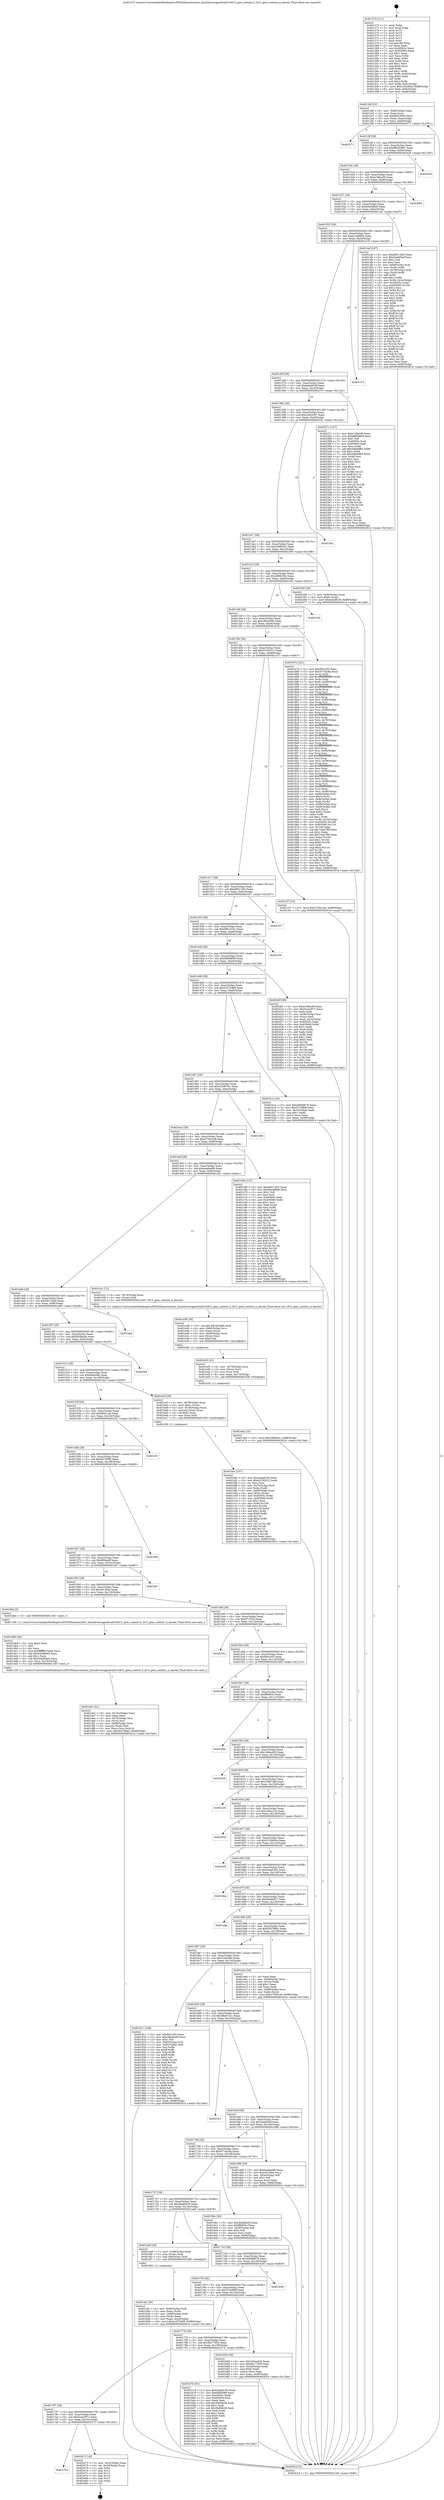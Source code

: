 digraph "0x401270" {
  label = "0x401270 (/mnt/c/Users/mathe/Desktop/tcc/POCII/binaries/extr_linuxdriversgpudrmi915i915_gem_context.h_i915_gem_context_is_kernel_Final-ollvm.out::main(0))"
  labelloc = "t"
  node[shape=record]

  Entry [label="",width=0.3,height=0.3,shape=circle,fillcolor=black,style=filled]
  "0x4012df" [label="{
     0x4012df [32]\l
     | [instrs]\l
     &nbsp;&nbsp;0x4012df \<+6\>: mov -0x98(%rbp),%eax\l
     &nbsp;&nbsp;0x4012e5 \<+2\>: mov %eax,%ecx\l
     &nbsp;&nbsp;0x4012e7 \<+6\>: sub $0x8d0c360c,%ecx\l
     &nbsp;&nbsp;0x4012ed \<+6\>: mov %eax,-0xac(%rbp)\l
     &nbsp;&nbsp;0x4012f3 \<+6\>: mov %ecx,-0xb0(%rbp)\l
     &nbsp;&nbsp;0x4012f9 \<+6\>: je 0000000000402571 \<main+0x1301\>\l
  }"]
  "0x402571" [label="{
     0x402571\l
  }", style=dashed]
  "0x4012ff" [label="{
     0x4012ff [28]\l
     | [instrs]\l
     &nbsp;&nbsp;0x4012ff \<+5\>: jmp 0000000000401304 \<main+0x94\>\l
     &nbsp;&nbsp;0x401304 \<+6\>: mov -0xac(%rbp),%eax\l
     &nbsp;&nbsp;0x40130a \<+5\>: sub $0x98230d67,%eax\l
     &nbsp;&nbsp;0x40130f \<+6\>: mov %eax,-0xb4(%rbp)\l
     &nbsp;&nbsp;0x401315 \<+6\>: je 00000000004024c9 \<main+0x1259\>\l
  }"]
  Exit [label="",width=0.3,height=0.3,shape=circle,fillcolor=black,style=filled,peripheries=2]
  "0x4024c9" [label="{
     0x4024c9\l
  }", style=dashed]
  "0x40131b" [label="{
     0x40131b [28]\l
     | [instrs]\l
     &nbsp;&nbsp;0x40131b \<+5\>: jmp 0000000000401320 \<main+0xb0\>\l
     &nbsp;&nbsp;0x401320 \<+6\>: mov -0xac(%rbp),%eax\l
     &nbsp;&nbsp;0x401326 \<+5\>: sub $0xa7d6ecf9,%eax\l
     &nbsp;&nbsp;0x40132b \<+6\>: mov %eax,-0xb8(%rbp)\l
     &nbsp;&nbsp;0x401331 \<+6\>: je 0000000000402605 \<main+0x1395\>\l
  }"]
  "0x4017b3" [label="{
     0x4017b3\l
  }", style=dashed]
  "0x402605" [label="{
     0x402605\l
  }", style=dashed]
  "0x401337" [label="{
     0x401337 [28]\l
     | [instrs]\l
     &nbsp;&nbsp;0x401337 \<+5\>: jmp 000000000040133c \<main+0xcc\>\l
     &nbsp;&nbsp;0x40133c \<+6\>: mov -0xac(%rbp),%eax\l
     &nbsp;&nbsp;0x401342 \<+5\>: sub $0xb0e4d8e8,%eax\l
     &nbsp;&nbsp;0x401347 \<+6\>: mov %eax,-0xbc(%rbp)\l
     &nbsp;&nbsp;0x40134d \<+6\>: je 0000000000401cef \<main+0xa7f\>\l
  }"]
  "0x402472" [label="{
     0x402472 [18]\l
     | [instrs]\l
     &nbsp;&nbsp;0x402472 \<+3\>: mov -0x2c(%rbp),%eax\l
     &nbsp;&nbsp;0x402475 \<+4\>: lea -0x28(%rbp),%rsp\l
     &nbsp;&nbsp;0x402479 \<+1\>: pop %rbx\l
     &nbsp;&nbsp;0x40247a \<+2\>: pop %r12\l
     &nbsp;&nbsp;0x40247c \<+2\>: pop %r13\l
     &nbsp;&nbsp;0x40247e \<+2\>: pop %r14\l
     &nbsp;&nbsp;0x402480 \<+2\>: pop %r15\l
     &nbsp;&nbsp;0x402482 \<+1\>: pop %rbp\l
     &nbsp;&nbsp;0x402483 \<+1\>: ret\l
  }"]
  "0x401cef" [label="{
     0x401cef [167]\l
     | [instrs]\l
     &nbsp;&nbsp;0x401cef \<+5\>: mov $0xd6011bf2,%eax\l
     &nbsp;&nbsp;0x401cf4 \<+5\>: mov $0x3aa8d2af,%ecx\l
     &nbsp;&nbsp;0x401cf9 \<+2\>: mov $0x1,%dl\l
     &nbsp;&nbsp;0x401cfb \<+2\>: xor %esi,%esi\l
     &nbsp;&nbsp;0x401cfd \<+4\>: mov -0x68(%rbp),%rdi\l
     &nbsp;&nbsp;0x401d01 \<+3\>: mov (%rdi),%r8d\l
     &nbsp;&nbsp;0x401d04 \<+4\>: mov -0x78(%rbp),%rdi\l
     &nbsp;&nbsp;0x401d08 \<+3\>: cmp (%rdi),%r8d\l
     &nbsp;&nbsp;0x401d0b \<+4\>: setl %r9b\l
     &nbsp;&nbsp;0x401d0f \<+4\>: and $0x1,%r9b\l
     &nbsp;&nbsp;0x401d13 \<+4\>: mov %r9b,-0x2e(%rbp)\l
     &nbsp;&nbsp;0x401d17 \<+8\>: mov 0x40505c,%r8d\l
     &nbsp;&nbsp;0x401d1f \<+8\>: mov 0x405060,%r10d\l
     &nbsp;&nbsp;0x401d27 \<+3\>: sub $0x1,%esi\l
     &nbsp;&nbsp;0x401d2a \<+3\>: mov %r8d,%r11d\l
     &nbsp;&nbsp;0x401d2d \<+3\>: add %esi,%r11d\l
     &nbsp;&nbsp;0x401d30 \<+4\>: imul %r11d,%r8d\l
     &nbsp;&nbsp;0x401d34 \<+4\>: and $0x1,%r8d\l
     &nbsp;&nbsp;0x401d38 \<+4\>: cmp $0x0,%r8d\l
     &nbsp;&nbsp;0x401d3c \<+4\>: sete %r9b\l
     &nbsp;&nbsp;0x401d40 \<+4\>: cmp $0xa,%r10d\l
     &nbsp;&nbsp;0x401d44 \<+3\>: setl %bl\l
     &nbsp;&nbsp;0x401d47 \<+3\>: mov %r9b,%r14b\l
     &nbsp;&nbsp;0x401d4a \<+4\>: xor $0xff,%r14b\l
     &nbsp;&nbsp;0x401d4e \<+3\>: mov %bl,%r15b\l
     &nbsp;&nbsp;0x401d51 \<+4\>: xor $0xff,%r15b\l
     &nbsp;&nbsp;0x401d55 \<+3\>: xor $0x1,%dl\l
     &nbsp;&nbsp;0x401d58 \<+3\>: mov %r14b,%r12b\l
     &nbsp;&nbsp;0x401d5b \<+4\>: and $0xff,%r12b\l
     &nbsp;&nbsp;0x401d5f \<+3\>: and %dl,%r9b\l
     &nbsp;&nbsp;0x401d62 \<+3\>: mov %r15b,%r13b\l
     &nbsp;&nbsp;0x401d65 \<+4\>: and $0xff,%r13b\l
     &nbsp;&nbsp;0x401d69 \<+2\>: and %dl,%bl\l
     &nbsp;&nbsp;0x401d6b \<+3\>: or %r9b,%r12b\l
     &nbsp;&nbsp;0x401d6e \<+3\>: or %bl,%r13b\l
     &nbsp;&nbsp;0x401d71 \<+3\>: xor %r13b,%r12b\l
     &nbsp;&nbsp;0x401d74 \<+3\>: or %r15b,%r14b\l
     &nbsp;&nbsp;0x401d77 \<+4\>: xor $0xff,%r14b\l
     &nbsp;&nbsp;0x401d7b \<+3\>: or $0x1,%dl\l
     &nbsp;&nbsp;0x401d7e \<+3\>: and %dl,%r14b\l
     &nbsp;&nbsp;0x401d81 \<+3\>: or %r14b,%r12b\l
     &nbsp;&nbsp;0x401d84 \<+4\>: test $0x1,%r12b\l
     &nbsp;&nbsp;0x401d88 \<+3\>: cmovne %ecx,%eax\l
     &nbsp;&nbsp;0x401d8b \<+6\>: mov %eax,-0x98(%rbp)\l
     &nbsp;&nbsp;0x401d91 \<+5\>: jmp 000000000040261d \<main+0x13ad\>\l
  }"]
  "0x401353" [label="{
     0x401353 [28]\l
     | [instrs]\l
     &nbsp;&nbsp;0x401353 \<+5\>: jmp 0000000000401358 \<main+0xe8\>\l
     &nbsp;&nbsp;0x401358 \<+6\>: mov -0xac(%rbp),%eax\l
     &nbsp;&nbsp;0x40135e \<+5\>: sub $0xb13e8594,%eax\l
     &nbsp;&nbsp;0x401363 \<+6\>: mov %eax,-0xc0(%rbp)\l
     &nbsp;&nbsp;0x401369 \<+6\>: je 0000000000401e79 \<main+0xc09\>\l
  }"]
  "0x401e6a" [label="{
     0x401e6a [15]\l
     | [instrs]\l
     &nbsp;&nbsp;0x401e6a \<+10\>: movl $0xc58f93a1,-0x98(%rbp)\l
     &nbsp;&nbsp;0x401e74 \<+5\>: jmp 000000000040261d \<main+0x13ad\>\l
  }"]
  "0x401e79" [label="{
     0x401e79\l
  }", style=dashed]
  "0x40136f" [label="{
     0x40136f [28]\l
     | [instrs]\l
     &nbsp;&nbsp;0x40136f \<+5\>: jmp 0000000000401374 \<main+0x104\>\l
     &nbsp;&nbsp;0x401374 \<+6\>: mov -0xac(%rbp),%eax\l
     &nbsp;&nbsp;0x40137a \<+5\>: sub $0xbded816f,%eax\l
     &nbsp;&nbsp;0x40137f \<+6\>: mov %eax,-0xc4(%rbp)\l
     &nbsp;&nbsp;0x401385 \<+6\>: je 000000000040237c \<main+0x110c\>\l
  }"]
  "0x401e55" [label="{
     0x401e55 [21]\l
     | [instrs]\l
     &nbsp;&nbsp;0x401e55 \<+4\>: mov -0x70(%rbp),%rcx\l
     &nbsp;&nbsp;0x401e59 \<+3\>: mov (%rcx),%rcx\l
     &nbsp;&nbsp;0x401e5c \<+3\>: mov %rcx,%rdi\l
     &nbsp;&nbsp;0x401e5f \<+6\>: mov %eax,-0x170(%rbp)\l
     &nbsp;&nbsp;0x401e65 \<+5\>: call 0000000000401030 \<free@plt\>\l
     | [calls]\l
     &nbsp;&nbsp;0x401030 \{1\} (unknown)\l
  }"]
  "0x40237c" [label="{
     0x40237c [147]\l
     | [instrs]\l
     &nbsp;&nbsp;0x40237c \<+5\>: mov $0xa7d6ecf9,%eax\l
     &nbsp;&nbsp;0x402381 \<+5\>: mov $0xdf89d856,%ecx\l
     &nbsp;&nbsp;0x402386 \<+2\>: mov $0x1,%dl\l
     &nbsp;&nbsp;0x402388 \<+7\>: mov 0x40505c,%esi\l
     &nbsp;&nbsp;0x40238f \<+7\>: mov 0x405060,%edi\l
     &nbsp;&nbsp;0x402396 \<+3\>: mov %esi,%r8d\l
     &nbsp;&nbsp;0x402399 \<+7\>: add $0x5db6df82,%r8d\l
     &nbsp;&nbsp;0x4023a0 \<+4\>: sub $0x1,%r8d\l
     &nbsp;&nbsp;0x4023a4 \<+7\>: sub $0x5db6df82,%r8d\l
     &nbsp;&nbsp;0x4023ab \<+4\>: imul %r8d,%esi\l
     &nbsp;&nbsp;0x4023af \<+3\>: and $0x1,%esi\l
     &nbsp;&nbsp;0x4023b2 \<+3\>: cmp $0x0,%esi\l
     &nbsp;&nbsp;0x4023b5 \<+4\>: sete %r9b\l
     &nbsp;&nbsp;0x4023b9 \<+3\>: cmp $0xa,%edi\l
     &nbsp;&nbsp;0x4023bc \<+4\>: setl %r10b\l
     &nbsp;&nbsp;0x4023c0 \<+3\>: mov %r9b,%r11b\l
     &nbsp;&nbsp;0x4023c3 \<+4\>: xor $0xff,%r11b\l
     &nbsp;&nbsp;0x4023c7 \<+3\>: mov %r10b,%bl\l
     &nbsp;&nbsp;0x4023ca \<+3\>: xor $0xff,%bl\l
     &nbsp;&nbsp;0x4023cd \<+3\>: xor $0x1,%dl\l
     &nbsp;&nbsp;0x4023d0 \<+3\>: mov %r11b,%r14b\l
     &nbsp;&nbsp;0x4023d3 \<+4\>: and $0xff,%r14b\l
     &nbsp;&nbsp;0x4023d7 \<+3\>: and %dl,%r9b\l
     &nbsp;&nbsp;0x4023da \<+3\>: mov %bl,%r15b\l
     &nbsp;&nbsp;0x4023dd \<+4\>: and $0xff,%r15b\l
     &nbsp;&nbsp;0x4023e1 \<+3\>: and %dl,%r10b\l
     &nbsp;&nbsp;0x4023e4 \<+3\>: or %r9b,%r14b\l
     &nbsp;&nbsp;0x4023e7 \<+3\>: or %r10b,%r15b\l
     &nbsp;&nbsp;0x4023ea \<+3\>: xor %r15b,%r14b\l
     &nbsp;&nbsp;0x4023ed \<+3\>: or %bl,%r11b\l
     &nbsp;&nbsp;0x4023f0 \<+4\>: xor $0xff,%r11b\l
     &nbsp;&nbsp;0x4023f4 \<+3\>: or $0x1,%dl\l
     &nbsp;&nbsp;0x4023f7 \<+3\>: and %dl,%r11b\l
     &nbsp;&nbsp;0x4023fa \<+3\>: or %r11b,%r14b\l
     &nbsp;&nbsp;0x4023fd \<+4\>: test $0x1,%r14b\l
     &nbsp;&nbsp;0x402401 \<+3\>: cmovne %ecx,%eax\l
     &nbsp;&nbsp;0x402404 \<+6\>: mov %eax,-0x98(%rbp)\l
     &nbsp;&nbsp;0x40240a \<+5\>: jmp 000000000040261d \<main+0x13ad\>\l
  }"]
  "0x40138b" [label="{
     0x40138b [28]\l
     | [instrs]\l
     &nbsp;&nbsp;0x40138b \<+5\>: jmp 0000000000401390 \<main+0x120\>\l
     &nbsp;&nbsp;0x401390 \<+6\>: mov -0xac(%rbp),%eax\l
     &nbsp;&nbsp;0x401396 \<+5\>: sub $0xc45e3c87,%eax\l
     &nbsp;&nbsp;0x40139b \<+6\>: mov %eax,-0xc8(%rbp)\l
     &nbsp;&nbsp;0x4013a1 \<+6\>: je 000000000040254c \<main+0x12dc\>\l
  }"]
  "0x401e38" [label="{
     0x401e38 [29]\l
     | [instrs]\l
     &nbsp;&nbsp;0x401e38 \<+10\>: movabs $0x4030d6,%rdi\l
     &nbsp;&nbsp;0x401e42 \<+4\>: mov -0x60(%rbp),%rcx\l
     &nbsp;&nbsp;0x401e46 \<+2\>: mov %eax,(%rcx)\l
     &nbsp;&nbsp;0x401e48 \<+4\>: mov -0x60(%rbp),%rcx\l
     &nbsp;&nbsp;0x401e4c \<+2\>: mov (%rcx),%esi\l
     &nbsp;&nbsp;0x401e4e \<+2\>: mov $0x0,%al\l
     &nbsp;&nbsp;0x401e50 \<+5\>: call 0000000000401040 \<printf@plt\>\l
     | [calls]\l
     &nbsp;&nbsp;0x401040 \{1\} (unknown)\l
  }"]
  "0x40254c" [label="{
     0x40254c\l
  }", style=dashed]
  "0x4013a7" [label="{
     0x4013a7 [28]\l
     | [instrs]\l
     &nbsp;&nbsp;0x4013a7 \<+5\>: jmp 00000000004013ac \<main+0x13c\>\l
     &nbsp;&nbsp;0x4013ac \<+6\>: mov -0xac(%rbp),%eax\l
     &nbsp;&nbsp;0x4013b2 \<+5\>: sub $0xc58f93a1,%eax\l
     &nbsp;&nbsp;0x4013b7 \<+6\>: mov %eax,-0xcc(%rbp)\l
     &nbsp;&nbsp;0x4013bd \<+6\>: je 0000000000402360 \<main+0x10f0\>\l
  }"]
  "0x401de1" [label="{
     0x401de1 [41]\l
     | [instrs]\l
     &nbsp;&nbsp;0x401de1 \<+6\>: mov -0x16c(%rbp),%ecx\l
     &nbsp;&nbsp;0x401de7 \<+3\>: imul %eax,%ecx\l
     &nbsp;&nbsp;0x401dea \<+4\>: mov -0x70(%rbp),%rsi\l
     &nbsp;&nbsp;0x401dee \<+3\>: mov (%rsi),%rsi\l
     &nbsp;&nbsp;0x401df1 \<+4\>: mov -0x68(%rbp),%rdi\l
     &nbsp;&nbsp;0x401df5 \<+3\>: movslq (%rdi),%rdi\l
     &nbsp;&nbsp;0x401df8 \<+3\>: mov %ecx,(%rsi,%rdi,4)\l
     &nbsp;&nbsp;0x401dfb \<+10\>: movl $0x305788a3,-0x98(%rbp)\l
     &nbsp;&nbsp;0x401e05 \<+5\>: jmp 000000000040261d \<main+0x13ad\>\l
  }"]
  "0x402360" [label="{
     0x402360 [28]\l
     | [instrs]\l
     &nbsp;&nbsp;0x402360 \<+7\>: mov -0x90(%rbp),%rax\l
     &nbsp;&nbsp;0x402367 \<+6\>: movl $0x0,(%rax)\l
     &nbsp;&nbsp;0x40236d \<+10\>: movl $0xbded816f,-0x98(%rbp)\l
     &nbsp;&nbsp;0x402377 \<+5\>: jmp 000000000040261d \<main+0x13ad\>\l
  }"]
  "0x4013c3" [label="{
     0x4013c3 [28]\l
     | [instrs]\l
     &nbsp;&nbsp;0x4013c3 \<+5\>: jmp 00000000004013c8 \<main+0x158\>\l
     &nbsp;&nbsp;0x4013c8 \<+6\>: mov -0xac(%rbp),%eax\l
     &nbsp;&nbsp;0x4013ce \<+5\>: sub $0xc899c56c,%eax\l
     &nbsp;&nbsp;0x4013d3 \<+6\>: mov %eax,-0xd0(%rbp)\l
     &nbsp;&nbsp;0x4013d9 \<+6\>: je 0000000000402182 \<main+0xf12\>\l
  }"]
  "0x401db9" [label="{
     0x401db9 [40]\l
     | [instrs]\l
     &nbsp;&nbsp;0x401db9 \<+5\>: mov $0x2,%ecx\l
     &nbsp;&nbsp;0x401dbe \<+1\>: cltd\l
     &nbsp;&nbsp;0x401dbf \<+2\>: idiv %ecx\l
     &nbsp;&nbsp;0x401dc1 \<+6\>: imul $0xfffffffe,%edx,%ecx\l
     &nbsp;&nbsp;0x401dc7 \<+6\>: add $0x5d4d64d2,%ecx\l
     &nbsp;&nbsp;0x401dcd \<+3\>: add $0x1,%ecx\l
     &nbsp;&nbsp;0x401dd0 \<+6\>: sub $0x5d4d64d2,%ecx\l
     &nbsp;&nbsp;0x401dd6 \<+6\>: mov %ecx,-0x16c(%rbp)\l
     &nbsp;&nbsp;0x401ddc \<+5\>: call 0000000000401160 \<next_i\>\l
     | [calls]\l
     &nbsp;&nbsp;0x401160 \{1\} (/mnt/c/Users/mathe/Desktop/tcc/POCII/binaries/extr_linuxdriversgpudrmi915i915_gem_context.h_i915_gem_context_is_kernel_Final-ollvm.out::next_i)\l
  }"]
  "0x402182" [label="{
     0x402182\l
  }", style=dashed]
  "0x4013df" [label="{
     0x4013df [28]\l
     | [instrs]\l
     &nbsp;&nbsp;0x4013df \<+5\>: jmp 00000000004013e4 \<main+0x174\>\l
     &nbsp;&nbsp;0x4013e4 \<+6\>: mov -0xac(%rbp),%eax\l
     &nbsp;&nbsp;0x4013ea \<+5\>: sub $0xc96a40d0,%eax\l
     &nbsp;&nbsp;0x4013ef \<+6\>: mov %eax,-0xd4(%rbp)\l
     &nbsp;&nbsp;0x4013f5 \<+6\>: je 000000000040187b \<main+0x60b\>\l
  }"]
  "0x401bec" [label="{
     0x401bec [107]\l
     | [instrs]\l
     &nbsp;&nbsp;0x401bec \<+5\>: mov $0x24aa6182,%ecx\l
     &nbsp;&nbsp;0x401bf1 \<+5\>: mov $0xd1530212,%edx\l
     &nbsp;&nbsp;0x401bf6 \<+2\>: xor %esi,%esi\l
     &nbsp;&nbsp;0x401bf8 \<+4\>: mov -0x70(%rbp),%rdi\l
     &nbsp;&nbsp;0x401bfc \<+3\>: mov %rax,(%rdi)\l
     &nbsp;&nbsp;0x401bff \<+4\>: mov -0x68(%rbp),%rax\l
     &nbsp;&nbsp;0x401c03 \<+6\>: movl $0x0,(%rax)\l
     &nbsp;&nbsp;0x401c09 \<+8\>: mov 0x40505c,%r8d\l
     &nbsp;&nbsp;0x401c11 \<+8\>: mov 0x405060,%r9d\l
     &nbsp;&nbsp;0x401c19 \<+3\>: sub $0x1,%esi\l
     &nbsp;&nbsp;0x401c1c \<+3\>: mov %r8d,%r10d\l
     &nbsp;&nbsp;0x401c1f \<+3\>: add %esi,%r10d\l
     &nbsp;&nbsp;0x401c22 \<+4\>: imul %r10d,%r8d\l
     &nbsp;&nbsp;0x401c26 \<+4\>: and $0x1,%r8d\l
     &nbsp;&nbsp;0x401c2a \<+4\>: cmp $0x0,%r8d\l
     &nbsp;&nbsp;0x401c2e \<+4\>: sete %r11b\l
     &nbsp;&nbsp;0x401c32 \<+4\>: cmp $0xa,%r9d\l
     &nbsp;&nbsp;0x401c36 \<+3\>: setl %bl\l
     &nbsp;&nbsp;0x401c39 \<+3\>: mov %r11b,%r14b\l
     &nbsp;&nbsp;0x401c3c \<+3\>: and %bl,%r14b\l
     &nbsp;&nbsp;0x401c3f \<+3\>: xor %bl,%r11b\l
     &nbsp;&nbsp;0x401c42 \<+3\>: or %r11b,%r14b\l
     &nbsp;&nbsp;0x401c45 \<+4\>: test $0x1,%r14b\l
     &nbsp;&nbsp;0x401c49 \<+3\>: cmovne %edx,%ecx\l
     &nbsp;&nbsp;0x401c4c \<+6\>: mov %ecx,-0x98(%rbp)\l
     &nbsp;&nbsp;0x401c52 \<+5\>: jmp 000000000040261d \<main+0x13ad\>\l
  }"]
  "0x40187b" [label="{
     0x40187b [321]\l
     | [instrs]\l
     &nbsp;&nbsp;0x40187b \<+5\>: mov $0xf941e55,%eax\l
     &nbsp;&nbsp;0x401880 \<+5\>: mov $0x477da3fa,%ecx\l
     &nbsp;&nbsp;0x401885 \<+3\>: mov %rsp,%rdx\l
     &nbsp;&nbsp;0x401888 \<+4\>: add $0xfffffffffffffff0,%rdx\l
     &nbsp;&nbsp;0x40188c \<+3\>: mov %rdx,%rsp\l
     &nbsp;&nbsp;0x40188f \<+7\>: mov %rdx,-0x90(%rbp)\l
     &nbsp;&nbsp;0x401896 \<+3\>: mov %rsp,%rdx\l
     &nbsp;&nbsp;0x401899 \<+4\>: add $0xfffffffffffffff0,%rdx\l
     &nbsp;&nbsp;0x40189d \<+3\>: mov %rdx,%rsp\l
     &nbsp;&nbsp;0x4018a0 \<+3\>: mov %rsp,%rsi\l
     &nbsp;&nbsp;0x4018a3 \<+4\>: add $0xfffffffffffffff0,%rsi\l
     &nbsp;&nbsp;0x4018a7 \<+3\>: mov %rsi,%rsp\l
     &nbsp;&nbsp;0x4018aa \<+7\>: mov %rsi,-0x88(%rbp)\l
     &nbsp;&nbsp;0x4018b1 \<+3\>: mov %rsp,%rsi\l
     &nbsp;&nbsp;0x4018b4 \<+4\>: add $0xfffffffffffffff0,%rsi\l
     &nbsp;&nbsp;0x4018b8 \<+3\>: mov %rsi,%rsp\l
     &nbsp;&nbsp;0x4018bb \<+4\>: mov %rsi,-0x80(%rbp)\l
     &nbsp;&nbsp;0x4018bf \<+3\>: mov %rsp,%rsi\l
     &nbsp;&nbsp;0x4018c2 \<+4\>: add $0xfffffffffffffff0,%rsi\l
     &nbsp;&nbsp;0x4018c6 \<+3\>: mov %rsi,%rsp\l
     &nbsp;&nbsp;0x4018c9 \<+4\>: mov %rsi,-0x78(%rbp)\l
     &nbsp;&nbsp;0x4018cd \<+3\>: mov %rsp,%rsi\l
     &nbsp;&nbsp;0x4018d0 \<+4\>: add $0xfffffffffffffff0,%rsi\l
     &nbsp;&nbsp;0x4018d4 \<+3\>: mov %rsi,%rsp\l
     &nbsp;&nbsp;0x4018d7 \<+4\>: mov %rsi,-0x70(%rbp)\l
     &nbsp;&nbsp;0x4018db \<+3\>: mov %rsp,%rsi\l
     &nbsp;&nbsp;0x4018de \<+4\>: add $0xfffffffffffffff0,%rsi\l
     &nbsp;&nbsp;0x4018e2 \<+3\>: mov %rsi,%rsp\l
     &nbsp;&nbsp;0x4018e5 \<+4\>: mov %rsi,-0x68(%rbp)\l
     &nbsp;&nbsp;0x4018e9 \<+3\>: mov %rsp,%rsi\l
     &nbsp;&nbsp;0x4018ec \<+4\>: add $0xfffffffffffffff0,%rsi\l
     &nbsp;&nbsp;0x4018f0 \<+3\>: mov %rsi,%rsp\l
     &nbsp;&nbsp;0x4018f3 \<+4\>: mov %rsi,-0x60(%rbp)\l
     &nbsp;&nbsp;0x4018f7 \<+3\>: mov %rsp,%rsi\l
     &nbsp;&nbsp;0x4018fa \<+4\>: add $0xfffffffffffffff0,%rsi\l
     &nbsp;&nbsp;0x4018fe \<+3\>: mov %rsi,%rsp\l
     &nbsp;&nbsp;0x401901 \<+4\>: mov %rsi,-0x58(%rbp)\l
     &nbsp;&nbsp;0x401905 \<+3\>: mov %rsp,%rsi\l
     &nbsp;&nbsp;0x401908 \<+4\>: add $0xfffffffffffffff0,%rsi\l
     &nbsp;&nbsp;0x40190c \<+3\>: mov %rsi,%rsp\l
     &nbsp;&nbsp;0x40190f \<+4\>: mov %rsi,-0x50(%rbp)\l
     &nbsp;&nbsp;0x401913 \<+3\>: mov %rsp,%rsi\l
     &nbsp;&nbsp;0x401916 \<+4\>: add $0xfffffffffffffff0,%rsi\l
     &nbsp;&nbsp;0x40191a \<+3\>: mov %rsi,%rsp\l
     &nbsp;&nbsp;0x40191d \<+4\>: mov %rsi,-0x48(%rbp)\l
     &nbsp;&nbsp;0x401921 \<+3\>: mov %rsp,%rsi\l
     &nbsp;&nbsp;0x401924 \<+4\>: add $0xfffffffffffffff0,%rsi\l
     &nbsp;&nbsp;0x401928 \<+3\>: mov %rsi,%rsp\l
     &nbsp;&nbsp;0x40192b \<+4\>: mov %rsi,-0x40(%rbp)\l
     &nbsp;&nbsp;0x40192f \<+7\>: mov -0x90(%rbp),%rsi\l
     &nbsp;&nbsp;0x401936 \<+6\>: movl $0x0,(%rsi)\l
     &nbsp;&nbsp;0x40193c \<+6\>: mov -0x9c(%rbp),%edi\l
     &nbsp;&nbsp;0x401942 \<+2\>: mov %edi,(%rdx)\l
     &nbsp;&nbsp;0x401944 \<+7\>: mov -0x88(%rbp),%rsi\l
     &nbsp;&nbsp;0x40194b \<+7\>: mov -0xa8(%rbp),%r8\l
     &nbsp;&nbsp;0x401952 \<+3\>: mov %r8,(%rsi)\l
     &nbsp;&nbsp;0x401955 \<+3\>: cmpl $0x2,(%rdx)\l
     &nbsp;&nbsp;0x401958 \<+4\>: setne %r9b\l
     &nbsp;&nbsp;0x40195c \<+4\>: and $0x1,%r9b\l
     &nbsp;&nbsp;0x401960 \<+4\>: mov %r9b,-0x35(%rbp)\l
     &nbsp;&nbsp;0x401964 \<+8\>: mov 0x40505c,%r10d\l
     &nbsp;&nbsp;0x40196c \<+8\>: mov 0x405060,%r11d\l
     &nbsp;&nbsp;0x401974 \<+3\>: mov %r10d,%ebx\l
     &nbsp;&nbsp;0x401977 \<+6\>: sub $0x74da7f8f,%ebx\l
     &nbsp;&nbsp;0x40197d \<+3\>: sub $0x1,%ebx\l
     &nbsp;&nbsp;0x401980 \<+6\>: add $0x74da7f8f,%ebx\l
     &nbsp;&nbsp;0x401986 \<+4\>: imul %ebx,%r10d\l
     &nbsp;&nbsp;0x40198a \<+4\>: and $0x1,%r10d\l
     &nbsp;&nbsp;0x40198e \<+4\>: cmp $0x0,%r10d\l
     &nbsp;&nbsp;0x401992 \<+4\>: sete %r9b\l
     &nbsp;&nbsp;0x401996 \<+4\>: cmp $0xa,%r11d\l
     &nbsp;&nbsp;0x40199a \<+4\>: setl %r14b\l
     &nbsp;&nbsp;0x40199e \<+3\>: mov %r9b,%r15b\l
     &nbsp;&nbsp;0x4019a1 \<+3\>: and %r14b,%r15b\l
     &nbsp;&nbsp;0x4019a4 \<+3\>: xor %r14b,%r9b\l
     &nbsp;&nbsp;0x4019a7 \<+3\>: or %r9b,%r15b\l
     &nbsp;&nbsp;0x4019aa \<+4\>: test $0x1,%r15b\l
     &nbsp;&nbsp;0x4019ae \<+3\>: cmovne %ecx,%eax\l
     &nbsp;&nbsp;0x4019b1 \<+6\>: mov %eax,-0x98(%rbp)\l
     &nbsp;&nbsp;0x4019b7 \<+5\>: jmp 000000000040261d \<main+0x13ad\>\l
  }"]
  "0x4013fb" [label="{
     0x4013fb [28]\l
     | [instrs]\l
     &nbsp;&nbsp;0x4013fb \<+5\>: jmp 0000000000401400 \<main+0x190\>\l
     &nbsp;&nbsp;0x401400 \<+6\>: mov -0xac(%rbp),%eax\l
     &nbsp;&nbsp;0x401406 \<+5\>: sub $0xd1530212,%eax\l
     &nbsp;&nbsp;0x40140b \<+6\>: mov %eax,-0xd8(%rbp)\l
     &nbsp;&nbsp;0x401411 \<+6\>: je 0000000000401c57 \<main+0x9e7\>\l
  }"]
  "0x401797" [label="{
     0x401797 [28]\l
     | [instrs]\l
     &nbsp;&nbsp;0x401797 \<+5\>: jmp 000000000040179c \<main+0x52c\>\l
     &nbsp;&nbsp;0x40179c \<+6\>: mov -0xac(%rbp),%eax\l
     &nbsp;&nbsp;0x4017a2 \<+5\>: sub $0x5caa3972,%eax\l
     &nbsp;&nbsp;0x4017a7 \<+6\>: mov %eax,-0x15c(%rbp)\l
     &nbsp;&nbsp;0x4017ad \<+6\>: je 0000000000402472 \<main+0x1202\>\l
  }"]
  "0x401c57" [label="{
     0x401c57 [15]\l
     | [instrs]\l
     &nbsp;&nbsp;0x401c57 \<+10\>: movl $0xe73041e6,-0x98(%rbp)\l
     &nbsp;&nbsp;0x401c61 \<+5\>: jmp 000000000040261d \<main+0x13ad\>\l
  }"]
  "0x401417" [label="{
     0x401417 [28]\l
     | [instrs]\l
     &nbsp;&nbsp;0x401417 \<+5\>: jmp 000000000040141c \<main+0x1ac\>\l
     &nbsp;&nbsp;0x40141c \<+6\>: mov -0xac(%rbp),%eax\l
     &nbsp;&nbsp;0x401422 \<+5\>: sub $0xd6011bf2,%eax\l
     &nbsp;&nbsp;0x401427 \<+6\>: mov %eax,-0xdc(%rbp)\l
     &nbsp;&nbsp;0x40142d \<+6\>: je 0000000000402527 \<main+0x12b7\>\l
  }"]
  "0x401b74" [label="{
     0x401b74 [91]\l
     | [instrs]\l
     &nbsp;&nbsp;0x401b74 \<+5\>: mov $0x24aa6182,%eax\l
     &nbsp;&nbsp;0x401b79 \<+5\>: mov $0xf4bfc086,%ecx\l
     &nbsp;&nbsp;0x401b7e \<+7\>: mov 0x40505c,%edx\l
     &nbsp;&nbsp;0x401b85 \<+7\>: mov 0x405060,%esi\l
     &nbsp;&nbsp;0x401b8c \<+2\>: mov %edx,%edi\l
     &nbsp;&nbsp;0x401b8e \<+6\>: add $0x3fe84b38,%edi\l
     &nbsp;&nbsp;0x401b94 \<+3\>: sub $0x1,%edi\l
     &nbsp;&nbsp;0x401b97 \<+6\>: sub $0x3fe84b38,%edi\l
     &nbsp;&nbsp;0x401b9d \<+3\>: imul %edi,%edx\l
     &nbsp;&nbsp;0x401ba0 \<+3\>: and $0x1,%edx\l
     &nbsp;&nbsp;0x401ba3 \<+3\>: cmp $0x0,%edx\l
     &nbsp;&nbsp;0x401ba6 \<+4\>: sete %r8b\l
     &nbsp;&nbsp;0x401baa \<+3\>: cmp $0xa,%esi\l
     &nbsp;&nbsp;0x401bad \<+4\>: setl %r9b\l
     &nbsp;&nbsp;0x401bb1 \<+3\>: mov %r8b,%r10b\l
     &nbsp;&nbsp;0x401bb4 \<+3\>: and %r9b,%r10b\l
     &nbsp;&nbsp;0x401bb7 \<+3\>: xor %r9b,%r8b\l
     &nbsp;&nbsp;0x401bba \<+3\>: or %r8b,%r10b\l
     &nbsp;&nbsp;0x401bbd \<+4\>: test $0x1,%r10b\l
     &nbsp;&nbsp;0x401bc1 \<+3\>: cmovne %ecx,%eax\l
     &nbsp;&nbsp;0x401bc4 \<+6\>: mov %eax,-0x98(%rbp)\l
     &nbsp;&nbsp;0x401bca \<+5\>: jmp 000000000040261d \<main+0x13ad\>\l
  }"]
  "0x402527" [label="{
     0x402527\l
  }", style=dashed]
  "0x401433" [label="{
     0x401433 [28]\l
     | [instrs]\l
     &nbsp;&nbsp;0x401433 \<+5\>: jmp 0000000000401438 \<main+0x1c8\>\l
     &nbsp;&nbsp;0x401438 \<+6\>: mov -0xac(%rbp),%eax\l
     &nbsp;&nbsp;0x40143e \<+5\>: sub $0xd9610c91,%eax\l
     &nbsp;&nbsp;0x401443 \<+6\>: mov %eax,-0xe0(%rbp)\l
     &nbsp;&nbsp;0x401449 \<+6\>: je 00000000004021fd \<main+0xf8d\>\l
  }"]
  "0x40177b" [label="{
     0x40177b [28]\l
     | [instrs]\l
     &nbsp;&nbsp;0x40177b \<+5\>: jmp 0000000000401780 \<main+0x510\>\l
     &nbsp;&nbsp;0x401780 \<+6\>: mov -0xac(%rbp),%eax\l
     &nbsp;&nbsp;0x401786 \<+5\>: sub $0x5bc77650,%eax\l
     &nbsp;&nbsp;0x40178b \<+6\>: mov %eax,-0x158(%rbp)\l
     &nbsp;&nbsp;0x401791 \<+6\>: je 0000000000401b74 \<main+0x904\>\l
  }"]
  "0x4021fd" [label="{
     0x4021fd\l
  }", style=dashed]
  "0x40144f" [label="{
     0x40144f [28]\l
     | [instrs]\l
     &nbsp;&nbsp;0x40144f \<+5\>: jmp 0000000000401454 \<main+0x1e4\>\l
     &nbsp;&nbsp;0x401454 \<+6\>: mov -0xac(%rbp),%eax\l
     &nbsp;&nbsp;0x40145a \<+5\>: sub $0xdf89d856,%eax\l
     &nbsp;&nbsp;0x40145f \<+6\>: mov %eax,-0xe4(%rbp)\l
     &nbsp;&nbsp;0x401465 \<+6\>: je 000000000040240f \<main+0x119f\>\l
  }"]
  "0x401b56" [label="{
     0x401b56 [30]\l
     | [instrs]\l
     &nbsp;&nbsp;0x401b56 \<+5\>: mov $0x146ea455,%eax\l
     &nbsp;&nbsp;0x401b5b \<+5\>: mov $0x5bc77650,%ecx\l
     &nbsp;&nbsp;0x401b60 \<+3\>: mov -0x34(%rbp),%edx\l
     &nbsp;&nbsp;0x401b63 \<+3\>: cmp $0x0,%edx\l
     &nbsp;&nbsp;0x401b66 \<+3\>: cmove %ecx,%eax\l
     &nbsp;&nbsp;0x401b69 \<+6\>: mov %eax,-0x98(%rbp)\l
     &nbsp;&nbsp;0x401b6f \<+5\>: jmp 000000000040261d \<main+0x13ad\>\l
  }"]
  "0x40240f" [label="{
     0x40240f [99]\l
     | [instrs]\l
     &nbsp;&nbsp;0x40240f \<+5\>: mov $0xa7d6ecf9,%eax\l
     &nbsp;&nbsp;0x402414 \<+5\>: mov $0x5caa3972,%ecx\l
     &nbsp;&nbsp;0x402419 \<+2\>: xor %edx,%edx\l
     &nbsp;&nbsp;0x40241b \<+7\>: mov -0x90(%rbp),%rsi\l
     &nbsp;&nbsp;0x402422 \<+2\>: mov (%rsi),%edi\l
     &nbsp;&nbsp;0x402424 \<+3\>: mov %edi,-0x2c(%rbp)\l
     &nbsp;&nbsp;0x402427 \<+7\>: mov 0x40505c,%edi\l
     &nbsp;&nbsp;0x40242e \<+8\>: mov 0x405060,%r8d\l
     &nbsp;&nbsp;0x402436 \<+3\>: sub $0x1,%edx\l
     &nbsp;&nbsp;0x402439 \<+3\>: mov %edi,%r9d\l
     &nbsp;&nbsp;0x40243c \<+3\>: add %edx,%r9d\l
     &nbsp;&nbsp;0x40243f \<+4\>: imul %r9d,%edi\l
     &nbsp;&nbsp;0x402443 \<+3\>: and $0x1,%edi\l
     &nbsp;&nbsp;0x402446 \<+3\>: cmp $0x0,%edi\l
     &nbsp;&nbsp;0x402449 \<+4\>: sete %r10b\l
     &nbsp;&nbsp;0x40244d \<+4\>: cmp $0xa,%r8d\l
     &nbsp;&nbsp;0x402451 \<+4\>: setl %r11b\l
     &nbsp;&nbsp;0x402455 \<+3\>: mov %r10b,%bl\l
     &nbsp;&nbsp;0x402458 \<+3\>: and %r11b,%bl\l
     &nbsp;&nbsp;0x40245b \<+3\>: xor %r11b,%r10b\l
     &nbsp;&nbsp;0x40245e \<+3\>: or %r10b,%bl\l
     &nbsp;&nbsp;0x402461 \<+3\>: test $0x1,%bl\l
     &nbsp;&nbsp;0x402464 \<+3\>: cmovne %ecx,%eax\l
     &nbsp;&nbsp;0x402467 \<+6\>: mov %eax,-0x98(%rbp)\l
     &nbsp;&nbsp;0x40246d \<+5\>: jmp 000000000040261d \<main+0x13ad\>\l
  }"]
  "0x40146b" [label="{
     0x40146b [28]\l
     | [instrs]\l
     &nbsp;&nbsp;0x40146b \<+5\>: jmp 0000000000401470 \<main+0x200\>\l
     &nbsp;&nbsp;0x401470 \<+6\>: mov -0xac(%rbp),%eax\l
     &nbsp;&nbsp;0x401476 \<+5\>: sub $0xe1675489,%eax\l
     &nbsp;&nbsp;0x40147b \<+6\>: mov %eax,-0xe8(%rbp)\l
     &nbsp;&nbsp;0x401481 \<+6\>: je 0000000000401b1a \<main+0x8aa\>\l
  }"]
  "0x40175f" [label="{
     0x40175f [28]\l
     | [instrs]\l
     &nbsp;&nbsp;0x40175f \<+5\>: jmp 0000000000401764 \<main+0x4f4\>\l
     &nbsp;&nbsp;0x401764 \<+6\>: mov -0xac(%rbp),%eax\l
     &nbsp;&nbsp;0x40176a \<+5\>: sub $0x5710f89f,%eax\l
     &nbsp;&nbsp;0x40176f \<+6\>: mov %eax,-0x154(%rbp)\l
     &nbsp;&nbsp;0x401775 \<+6\>: je 0000000000401b56 \<main+0x8e6\>\l
  }"]
  "0x401b1a" [label="{
     0x401b1a [30]\l
     | [instrs]\l
     &nbsp;&nbsp;0x401b1a \<+5\>: mov $0x4d69d678,%eax\l
     &nbsp;&nbsp;0x401b1f \<+5\>: mov $0x5710f89f,%ecx\l
     &nbsp;&nbsp;0x401b24 \<+3\>: mov -0x34(%rbp),%edx\l
     &nbsp;&nbsp;0x401b27 \<+3\>: cmp $0x1,%edx\l
     &nbsp;&nbsp;0x401b2a \<+3\>: cmovl %ecx,%eax\l
     &nbsp;&nbsp;0x401b2d \<+6\>: mov %eax,-0x98(%rbp)\l
     &nbsp;&nbsp;0x401b33 \<+5\>: jmp 000000000040261d \<main+0x13ad\>\l
  }"]
  "0x401487" [label="{
     0x401487 [28]\l
     | [instrs]\l
     &nbsp;&nbsp;0x401487 \<+5\>: jmp 000000000040148c \<main+0x21c\>\l
     &nbsp;&nbsp;0x40148c \<+6\>: mov -0xac(%rbp),%eax\l
     &nbsp;&nbsp;0x401492 \<+5\>: sub $0xe2296781,%eax\l
     &nbsp;&nbsp;0x401497 \<+6\>: mov %eax,-0xec(%rbp)\l
     &nbsp;&nbsp;0x40149d \<+6\>: je 0000000000402268 \<main+0xff8\>\l
  }"]
  "0x401b38" [label="{
     0x401b38\l
  }", style=dashed]
  "0x402268" [label="{
     0x402268\l
  }", style=dashed]
  "0x4014a3" [label="{
     0x4014a3 [28]\l
     | [instrs]\l
     &nbsp;&nbsp;0x4014a3 \<+5\>: jmp 00000000004014a8 \<main+0x238\>\l
     &nbsp;&nbsp;0x4014a8 \<+6\>: mov -0xac(%rbp),%eax\l
     &nbsp;&nbsp;0x4014ae \<+5\>: sub $0xe73041e6,%eax\l
     &nbsp;&nbsp;0x4014b3 \<+6\>: mov %eax,-0xf0(%rbp)\l
     &nbsp;&nbsp;0x4014b9 \<+6\>: je 0000000000401c66 \<main+0x9f6\>\l
  }"]
  "0x401afc" [label="{
     0x401afc [30]\l
     | [instrs]\l
     &nbsp;&nbsp;0x401afc \<+4\>: mov -0x80(%rbp),%rdi\l
     &nbsp;&nbsp;0x401b00 \<+2\>: mov %eax,(%rdi)\l
     &nbsp;&nbsp;0x401b02 \<+4\>: mov -0x80(%rbp),%rdi\l
     &nbsp;&nbsp;0x401b06 \<+2\>: mov (%rdi),%eax\l
     &nbsp;&nbsp;0x401b08 \<+3\>: mov %eax,-0x34(%rbp)\l
     &nbsp;&nbsp;0x401b0b \<+10\>: movl $0xe1675489,-0x98(%rbp)\l
     &nbsp;&nbsp;0x401b15 \<+5\>: jmp 000000000040261d \<main+0x13ad\>\l
  }"]
  "0x401c66" [label="{
     0x401c66 [137]\l
     | [instrs]\l
     &nbsp;&nbsp;0x401c66 \<+5\>: mov $0xd6011bf2,%eax\l
     &nbsp;&nbsp;0x401c6b \<+5\>: mov $0xb0e4d8e8,%ecx\l
     &nbsp;&nbsp;0x401c70 \<+2\>: mov $0x1,%dl\l
     &nbsp;&nbsp;0x401c72 \<+2\>: xor %esi,%esi\l
     &nbsp;&nbsp;0x401c74 \<+7\>: mov 0x40505c,%edi\l
     &nbsp;&nbsp;0x401c7b \<+8\>: mov 0x405060,%r8d\l
     &nbsp;&nbsp;0x401c83 \<+3\>: sub $0x1,%esi\l
     &nbsp;&nbsp;0x401c86 \<+3\>: mov %edi,%r9d\l
     &nbsp;&nbsp;0x401c89 \<+3\>: add %esi,%r9d\l
     &nbsp;&nbsp;0x401c8c \<+4\>: imul %r9d,%edi\l
     &nbsp;&nbsp;0x401c90 \<+3\>: and $0x1,%edi\l
     &nbsp;&nbsp;0x401c93 \<+3\>: cmp $0x0,%edi\l
     &nbsp;&nbsp;0x401c96 \<+4\>: sete %r10b\l
     &nbsp;&nbsp;0x401c9a \<+4\>: cmp $0xa,%r8d\l
     &nbsp;&nbsp;0x401c9e \<+4\>: setl %r11b\l
     &nbsp;&nbsp;0x401ca2 \<+3\>: mov %r10b,%bl\l
     &nbsp;&nbsp;0x401ca5 \<+3\>: xor $0xff,%bl\l
     &nbsp;&nbsp;0x401ca8 \<+3\>: mov %r11b,%r14b\l
     &nbsp;&nbsp;0x401cab \<+4\>: xor $0xff,%r14b\l
     &nbsp;&nbsp;0x401caf \<+3\>: xor $0x0,%dl\l
     &nbsp;&nbsp;0x401cb2 \<+3\>: mov %bl,%r15b\l
     &nbsp;&nbsp;0x401cb5 \<+4\>: and $0x0,%r15b\l
     &nbsp;&nbsp;0x401cb9 \<+3\>: and %dl,%r10b\l
     &nbsp;&nbsp;0x401cbc \<+3\>: mov %r14b,%r12b\l
     &nbsp;&nbsp;0x401cbf \<+4\>: and $0x0,%r12b\l
     &nbsp;&nbsp;0x401cc3 \<+3\>: and %dl,%r11b\l
     &nbsp;&nbsp;0x401cc6 \<+3\>: or %r10b,%r15b\l
     &nbsp;&nbsp;0x401cc9 \<+3\>: or %r11b,%r12b\l
     &nbsp;&nbsp;0x401ccc \<+3\>: xor %r12b,%r15b\l
     &nbsp;&nbsp;0x401ccf \<+3\>: or %r14b,%bl\l
     &nbsp;&nbsp;0x401cd2 \<+3\>: xor $0xff,%bl\l
     &nbsp;&nbsp;0x401cd5 \<+3\>: or $0x0,%dl\l
     &nbsp;&nbsp;0x401cd8 \<+2\>: and %dl,%bl\l
     &nbsp;&nbsp;0x401cda \<+3\>: or %bl,%r15b\l
     &nbsp;&nbsp;0x401cdd \<+4\>: test $0x1,%r15b\l
     &nbsp;&nbsp;0x401ce1 \<+3\>: cmovne %ecx,%eax\l
     &nbsp;&nbsp;0x401ce4 \<+6\>: mov %eax,-0x98(%rbp)\l
     &nbsp;&nbsp;0x401cea \<+5\>: jmp 000000000040261d \<main+0x13ad\>\l
  }"]
  "0x4014bf" [label="{
     0x4014bf [28]\l
     | [instrs]\l
     &nbsp;&nbsp;0x4014bf \<+5\>: jmp 00000000004014c4 \<main+0x254\>\l
     &nbsp;&nbsp;0x4014c4 \<+6\>: mov -0xac(%rbp),%eax\l
     &nbsp;&nbsp;0x4014ca \<+5\>: sub $0xeaa8ae89,%eax\l
     &nbsp;&nbsp;0x4014cf \<+6\>: mov %eax,-0xf4(%rbp)\l
     &nbsp;&nbsp;0x4014d5 \<+6\>: je 0000000000401e2c \<main+0xbbc\>\l
  }"]
  "0x401743" [label="{
     0x401743 [28]\l
     | [instrs]\l
     &nbsp;&nbsp;0x401743 \<+5\>: jmp 0000000000401748 \<main+0x4d8\>\l
     &nbsp;&nbsp;0x401748 \<+6\>: mov -0xac(%rbp),%eax\l
     &nbsp;&nbsp;0x40174e \<+5\>: sub $0x4d69d678,%eax\l
     &nbsp;&nbsp;0x401753 \<+6\>: mov %eax,-0x150(%rbp)\l
     &nbsp;&nbsp;0x401759 \<+6\>: je 0000000000401b38 \<main+0x8c8\>\l
  }"]
  "0x401e2c" [label="{
     0x401e2c [12]\l
     | [instrs]\l
     &nbsp;&nbsp;0x401e2c \<+4\>: mov -0x70(%rbp),%rax\l
     &nbsp;&nbsp;0x401e30 \<+3\>: mov (%rax),%rdi\l
     &nbsp;&nbsp;0x401e33 \<+5\>: call 0000000000401240 \<i915_gem_context_is_kernel\>\l
     | [calls]\l
     &nbsp;&nbsp;0x401240 \{1\} (/mnt/c/Users/mathe/Desktop/tcc/POCII/binaries/extr_linuxdriversgpudrmi915i915_gem_context.h_i915_gem_context_is_kernel_Final-ollvm.out::i915_gem_context_is_kernel)\l
  }"]
  "0x4014db" [label="{
     0x4014db [28]\l
     | [instrs]\l
     &nbsp;&nbsp;0x4014db \<+5\>: jmp 00000000004014e0 \<main+0x270\>\l
     &nbsp;&nbsp;0x4014e0 \<+6\>: mov -0xac(%rbp),%eax\l
     &nbsp;&nbsp;0x4014e6 \<+5\>: sub $0xf0b744a0,%eax\l
     &nbsp;&nbsp;0x4014eb \<+6\>: mov %eax,-0xf8(%rbp)\l
     &nbsp;&nbsp;0x4014f1 \<+6\>: je 0000000000401eb6 \<main+0xc46\>\l
  }"]
  "0x401ae9" [label="{
     0x401ae9 [19]\l
     | [instrs]\l
     &nbsp;&nbsp;0x401ae9 \<+7\>: mov -0x88(%rbp),%rax\l
     &nbsp;&nbsp;0x401af0 \<+3\>: mov (%rax),%rax\l
     &nbsp;&nbsp;0x401af3 \<+4\>: mov 0x8(%rax),%rdi\l
     &nbsp;&nbsp;0x401af7 \<+5\>: call 0000000000401060 \<atoi@plt\>\l
     | [calls]\l
     &nbsp;&nbsp;0x401060 \{1\} (unknown)\l
  }"]
  "0x401eb6" [label="{
     0x401eb6\l
  }", style=dashed]
  "0x4014f7" [label="{
     0x4014f7 [28]\l
     | [instrs]\l
     &nbsp;&nbsp;0x4014f7 \<+5\>: jmp 00000000004014fc \<main+0x28c\>\l
     &nbsp;&nbsp;0x4014fc \<+6\>: mov -0xac(%rbp),%eax\l
     &nbsp;&nbsp;0x401502 \<+5\>: sub $0xf3b5bede,%eax\l
     &nbsp;&nbsp;0x401507 \<+6\>: mov %eax,-0xfc(%rbp)\l
     &nbsp;&nbsp;0x40150d \<+6\>: je 00000000004020ef \<main+0xe7f\>\l
  }"]
  "0x401727" [label="{
     0x401727 [28]\l
     | [instrs]\l
     &nbsp;&nbsp;0x401727 \<+5\>: jmp 000000000040172c \<main+0x4bc\>\l
     &nbsp;&nbsp;0x40172c \<+6\>: mov -0xac(%rbp),%eax\l
     &nbsp;&nbsp;0x401732 \<+5\>: sub $0x49a88a30,%eax\l
     &nbsp;&nbsp;0x401737 \<+6\>: mov %eax,-0x14c(%rbp)\l
     &nbsp;&nbsp;0x40173d \<+6\>: je 0000000000401ae9 \<main+0x879\>\l
  }"]
  "0x4020ef" [label="{
     0x4020ef\l
  }", style=dashed]
  "0x401513" [label="{
     0x401513 [28]\l
     | [instrs]\l
     &nbsp;&nbsp;0x401513 \<+5\>: jmp 0000000000401518 \<main+0x2a8\>\l
     &nbsp;&nbsp;0x401518 \<+6\>: mov -0xac(%rbp),%eax\l
     &nbsp;&nbsp;0x40151e \<+5\>: sub $0xf4bfc086,%eax\l
     &nbsp;&nbsp;0x401523 \<+6\>: mov %eax,-0x100(%rbp)\l
     &nbsp;&nbsp;0x401529 \<+6\>: je 0000000000401bcf \<main+0x95f\>\l
  }"]
  "0x4019bc" [label="{
     0x4019bc [30]\l
     | [instrs]\l
     &nbsp;&nbsp;0x4019bc \<+5\>: mov $0x49a88a30,%eax\l
     &nbsp;&nbsp;0x4019c1 \<+5\>: mov $0xff6993c,%ecx\l
     &nbsp;&nbsp;0x4019c6 \<+3\>: mov -0x35(%rbp),%dl\l
     &nbsp;&nbsp;0x4019c9 \<+3\>: test $0x1,%dl\l
     &nbsp;&nbsp;0x4019cc \<+3\>: cmovne %ecx,%eax\l
     &nbsp;&nbsp;0x4019cf \<+6\>: mov %eax,-0x98(%rbp)\l
     &nbsp;&nbsp;0x4019d5 \<+5\>: jmp 000000000040261d \<main+0x13ad\>\l
  }"]
  "0x401bcf" [label="{
     0x401bcf [29]\l
     | [instrs]\l
     &nbsp;&nbsp;0x401bcf \<+4\>: mov -0x78(%rbp),%rax\l
     &nbsp;&nbsp;0x401bd3 \<+6\>: movl $0x1,(%rax)\l
     &nbsp;&nbsp;0x401bd9 \<+4\>: mov -0x78(%rbp),%rax\l
     &nbsp;&nbsp;0x401bdd \<+3\>: movslq (%rax),%rax\l
     &nbsp;&nbsp;0x401be0 \<+4\>: shl $0x2,%rax\l
     &nbsp;&nbsp;0x401be4 \<+3\>: mov %rax,%rdi\l
     &nbsp;&nbsp;0x401be7 \<+5\>: call 0000000000401050 \<malloc@plt\>\l
     | [calls]\l
     &nbsp;&nbsp;0x401050 \{1\} (unknown)\l
  }"]
  "0x40152f" [label="{
     0x40152f [28]\l
     | [instrs]\l
     &nbsp;&nbsp;0x40152f \<+5\>: jmp 0000000000401534 \<main+0x2c4\>\l
     &nbsp;&nbsp;0x401534 \<+6\>: mov -0xac(%rbp),%eax\l
     &nbsp;&nbsp;0x40153a \<+5\>: sub $0xfdef1cad,%eax\l
     &nbsp;&nbsp;0x40153f \<+6\>: mov %eax,-0x104(%rbp)\l
     &nbsp;&nbsp;0x401545 \<+6\>: je 00000000004022f1 \<main+0x1081\>\l
  }"]
  "0x40170b" [label="{
     0x40170b [28]\l
     | [instrs]\l
     &nbsp;&nbsp;0x40170b \<+5\>: jmp 0000000000401710 \<main+0x4a0\>\l
     &nbsp;&nbsp;0x401710 \<+6\>: mov -0xac(%rbp),%eax\l
     &nbsp;&nbsp;0x401716 \<+5\>: sub $0x477da3fa,%eax\l
     &nbsp;&nbsp;0x40171b \<+6\>: mov %eax,-0x148(%rbp)\l
     &nbsp;&nbsp;0x401721 \<+6\>: je 00000000004019bc \<main+0x74c\>\l
  }"]
  "0x4022f1" [label="{
     0x4022f1\l
  }", style=dashed]
  "0x40154b" [label="{
     0x40154b [28]\l
     | [instrs]\l
     &nbsp;&nbsp;0x40154b \<+5\>: jmp 0000000000401550 \<main+0x2e0\>\l
     &nbsp;&nbsp;0x401550 \<+6\>: mov -0xac(%rbp),%eax\l
     &nbsp;&nbsp;0x401556 \<+5\>: sub $0x4475999,%eax\l
     &nbsp;&nbsp;0x40155b \<+6\>: mov %eax,-0x108(%rbp)\l
     &nbsp;&nbsp;0x401561 \<+6\>: je 0000000000401fb9 \<main+0xd49\>\l
  }"]
  "0x401d96" [label="{
     0x401d96 [30]\l
     | [instrs]\l
     &nbsp;&nbsp;0x401d96 \<+5\>: mov $0xeaa8ae89,%eax\l
     &nbsp;&nbsp;0x401d9b \<+5\>: mov $0xc0130ea,%ecx\l
     &nbsp;&nbsp;0x401da0 \<+3\>: mov -0x2e(%rbp),%dl\l
     &nbsp;&nbsp;0x401da3 \<+3\>: test $0x1,%dl\l
     &nbsp;&nbsp;0x401da6 \<+3\>: cmovne %ecx,%eax\l
     &nbsp;&nbsp;0x401da9 \<+6\>: mov %eax,-0x98(%rbp)\l
     &nbsp;&nbsp;0x401daf \<+5\>: jmp 000000000040261d \<main+0x13ad\>\l
  }"]
  "0x401fb9" [label="{
     0x401fb9\l
  }", style=dashed]
  "0x401567" [label="{
     0x401567 [28]\l
     | [instrs]\l
     &nbsp;&nbsp;0x401567 \<+5\>: jmp 000000000040156c \<main+0x2fc\>\l
     &nbsp;&nbsp;0x40156c \<+6\>: mov -0xac(%rbp),%eax\l
     &nbsp;&nbsp;0x401572 \<+5\>: sub $0x989ea8f,%eax\l
     &nbsp;&nbsp;0x401577 \<+6\>: mov %eax,-0x10c(%rbp)\l
     &nbsp;&nbsp;0x40157d \<+6\>: je 0000000000401fd7 \<main+0xd67\>\l
  }"]
  "0x4016ef" [label="{
     0x4016ef [28]\l
     | [instrs]\l
     &nbsp;&nbsp;0x4016ef \<+5\>: jmp 00000000004016f4 \<main+0x484\>\l
     &nbsp;&nbsp;0x4016f4 \<+6\>: mov -0xac(%rbp),%eax\l
     &nbsp;&nbsp;0x4016fa \<+5\>: sub $0x3aa8d2af,%eax\l
     &nbsp;&nbsp;0x4016ff \<+6\>: mov %eax,-0x144(%rbp)\l
     &nbsp;&nbsp;0x401705 \<+6\>: je 0000000000401d96 \<main+0xb26\>\l
  }"]
  "0x401fd7" [label="{
     0x401fd7\l
  }", style=dashed]
  "0x401583" [label="{
     0x401583 [28]\l
     | [instrs]\l
     &nbsp;&nbsp;0x401583 \<+5\>: jmp 0000000000401588 \<main+0x318\>\l
     &nbsp;&nbsp;0x401588 \<+6\>: mov -0xac(%rbp),%eax\l
     &nbsp;&nbsp;0x40158e \<+5\>: sub $0xc0130ea,%eax\l
     &nbsp;&nbsp;0x401593 \<+6\>: mov %eax,-0x110(%rbp)\l
     &nbsp;&nbsp;0x401599 \<+6\>: je 0000000000401db4 \<main+0xb44\>\l
  }"]
  "0x402351" [label="{
     0x402351\l
  }", style=dashed]
  "0x401db4" [label="{
     0x401db4 [5]\l
     | [instrs]\l
     &nbsp;&nbsp;0x401db4 \<+5\>: call 0000000000401160 \<next_i\>\l
     | [calls]\l
     &nbsp;&nbsp;0x401160 \{1\} (/mnt/c/Users/mathe/Desktop/tcc/POCII/binaries/extr_linuxdriversgpudrmi915i915_gem_context.h_i915_gem_context_is_kernel_Final-ollvm.out::next_i)\l
  }"]
  "0x40159f" [label="{
     0x40159f [28]\l
     | [instrs]\l
     &nbsp;&nbsp;0x40159f \<+5\>: jmp 00000000004015a4 \<main+0x334\>\l
     &nbsp;&nbsp;0x4015a4 \<+6\>: mov -0xac(%rbp),%eax\l
     &nbsp;&nbsp;0x4015aa \<+5\>: sub $0xd7c7f2a,%eax\l
     &nbsp;&nbsp;0x4015af \<+6\>: mov %eax,-0x114(%rbp)\l
     &nbsp;&nbsp;0x4015b5 \<+6\>: je 000000000040220c \<main+0xf9c\>\l
  }"]
  "0x401270" [label="{
     0x401270 [111]\l
     | [instrs]\l
     &nbsp;&nbsp;0x401270 \<+1\>: push %rbp\l
     &nbsp;&nbsp;0x401271 \<+3\>: mov %rsp,%rbp\l
     &nbsp;&nbsp;0x401274 \<+2\>: push %r15\l
     &nbsp;&nbsp;0x401276 \<+2\>: push %r14\l
     &nbsp;&nbsp;0x401278 \<+2\>: push %r13\l
     &nbsp;&nbsp;0x40127a \<+2\>: push %r12\l
     &nbsp;&nbsp;0x40127c \<+1\>: push %rbx\l
     &nbsp;&nbsp;0x40127d \<+7\>: sub $0x188,%rsp\l
     &nbsp;&nbsp;0x401284 \<+2\>: xor %eax,%eax\l
     &nbsp;&nbsp;0x401286 \<+7\>: mov 0x40505c,%ecx\l
     &nbsp;&nbsp;0x40128d \<+7\>: mov 0x405060,%edx\l
     &nbsp;&nbsp;0x401294 \<+3\>: sub $0x1,%eax\l
     &nbsp;&nbsp;0x401297 \<+3\>: mov %ecx,%r8d\l
     &nbsp;&nbsp;0x40129a \<+3\>: add %eax,%r8d\l
     &nbsp;&nbsp;0x40129d \<+4\>: imul %r8d,%ecx\l
     &nbsp;&nbsp;0x4012a1 \<+3\>: and $0x1,%ecx\l
     &nbsp;&nbsp;0x4012a4 \<+3\>: cmp $0x0,%ecx\l
     &nbsp;&nbsp;0x4012a7 \<+4\>: sete %r9b\l
     &nbsp;&nbsp;0x4012ab \<+4\>: and $0x1,%r9b\l
     &nbsp;&nbsp;0x4012af \<+7\>: mov %r9b,-0x92(%rbp)\l
     &nbsp;&nbsp;0x4012b6 \<+3\>: cmp $0xa,%edx\l
     &nbsp;&nbsp;0x4012b9 \<+4\>: setl %r9b\l
     &nbsp;&nbsp;0x4012bd \<+4\>: and $0x1,%r9b\l
     &nbsp;&nbsp;0x4012c1 \<+7\>: mov %r9b,-0x91(%rbp)\l
     &nbsp;&nbsp;0x4012c8 \<+10\>: movl $0x31ba5fed,-0x98(%rbp)\l
     &nbsp;&nbsp;0x4012d2 \<+6\>: mov %edi,-0x9c(%rbp)\l
     &nbsp;&nbsp;0x4012d8 \<+7\>: mov %rsi,-0xa8(%rbp)\l
  }"]
  "0x40220c" [label="{
     0x40220c\l
  }", style=dashed]
  "0x4015bb" [label="{
     0x4015bb [28]\l
     | [instrs]\l
     &nbsp;&nbsp;0x4015bb \<+5\>: jmp 00000000004015c0 \<main+0x350\>\l
     &nbsp;&nbsp;0x4015c0 \<+6\>: mov -0xac(%rbp),%eax\l
     &nbsp;&nbsp;0x4015c6 \<+5\>: sub $0xf941e55,%eax\l
     &nbsp;&nbsp;0x4015cb \<+6\>: mov %eax,-0x118(%rbp)\l
     &nbsp;&nbsp;0x4015d1 \<+6\>: je 0000000000402484 \<main+0x1214\>\l
  }"]
  "0x40261d" [label="{
     0x40261d [5]\l
     | [instrs]\l
     &nbsp;&nbsp;0x40261d \<+5\>: jmp 00000000004012df \<main+0x6f\>\l
  }"]
  "0x402484" [label="{
     0x402484\l
  }", style=dashed]
  "0x4015d7" [label="{
     0x4015d7 [28]\l
     | [instrs]\l
     &nbsp;&nbsp;0x4015d7 \<+5\>: jmp 00000000004015dc \<main+0x36c\>\l
     &nbsp;&nbsp;0x4015dc \<+6\>: mov -0xac(%rbp),%eax\l
     &nbsp;&nbsp;0x4015e2 \<+5\>: sub $0xff6993c,%eax\l
     &nbsp;&nbsp;0x4015e7 \<+6\>: mov %eax,-0x11c(%rbp)\l
     &nbsp;&nbsp;0x4015ed \<+6\>: je 00000000004019da \<main+0x76a\>\l
  }"]
  "0x4016d3" [label="{
     0x4016d3 [28]\l
     | [instrs]\l
     &nbsp;&nbsp;0x4016d3 \<+5\>: jmp 00000000004016d8 \<main+0x468\>\l
     &nbsp;&nbsp;0x4016d8 \<+6\>: mov -0xac(%rbp),%eax\l
     &nbsp;&nbsp;0x4016de \<+5\>: sub $0x38a872c1,%eax\l
     &nbsp;&nbsp;0x4016e3 \<+6\>: mov %eax,-0x140(%rbp)\l
     &nbsp;&nbsp;0x4016e9 \<+6\>: je 0000000000402351 \<main+0x10e1\>\l
  }"]
  "0x4019da" [label="{
     0x4019da\l
  }", style=dashed]
  "0x4015f3" [label="{
     0x4015f3 [28]\l
     | [instrs]\l
     &nbsp;&nbsp;0x4015f3 \<+5\>: jmp 00000000004015f8 \<main+0x388\>\l
     &nbsp;&nbsp;0x4015f8 \<+6\>: mov -0xac(%rbp),%eax\l
     &nbsp;&nbsp;0x4015fe \<+5\>: sub $0x146ea455,%eax\l
     &nbsp;&nbsp;0x401603 \<+6\>: mov %eax,-0x120(%rbp)\l
     &nbsp;&nbsp;0x401609 \<+6\>: je 0000000000402259 \<main+0xfe9\>\l
  }"]
  "0x401811" [label="{
     0x401811 [106]\l
     | [instrs]\l
     &nbsp;&nbsp;0x401811 \<+5\>: mov $0xf941e55,%eax\l
     &nbsp;&nbsp;0x401816 \<+5\>: mov $0xc96a40d0,%ecx\l
     &nbsp;&nbsp;0x40181b \<+2\>: mov $0x1,%dl\l
     &nbsp;&nbsp;0x40181d \<+7\>: mov -0x92(%rbp),%sil\l
     &nbsp;&nbsp;0x401824 \<+7\>: mov -0x91(%rbp),%dil\l
     &nbsp;&nbsp;0x40182b \<+3\>: mov %sil,%r8b\l
     &nbsp;&nbsp;0x40182e \<+4\>: xor $0xff,%r8b\l
     &nbsp;&nbsp;0x401832 \<+3\>: mov %dil,%r9b\l
     &nbsp;&nbsp;0x401835 \<+4\>: xor $0xff,%r9b\l
     &nbsp;&nbsp;0x401839 \<+3\>: xor $0x0,%dl\l
     &nbsp;&nbsp;0x40183c \<+3\>: mov %r8b,%r10b\l
     &nbsp;&nbsp;0x40183f \<+4\>: and $0x0,%r10b\l
     &nbsp;&nbsp;0x401843 \<+3\>: and %dl,%sil\l
     &nbsp;&nbsp;0x401846 \<+3\>: mov %r9b,%r11b\l
     &nbsp;&nbsp;0x401849 \<+4\>: and $0x0,%r11b\l
     &nbsp;&nbsp;0x40184d \<+3\>: and %dl,%dil\l
     &nbsp;&nbsp;0x401850 \<+3\>: or %sil,%r10b\l
     &nbsp;&nbsp;0x401853 \<+3\>: or %dil,%r11b\l
     &nbsp;&nbsp;0x401856 \<+3\>: xor %r11b,%r10b\l
     &nbsp;&nbsp;0x401859 \<+3\>: or %r9b,%r8b\l
     &nbsp;&nbsp;0x40185c \<+4\>: xor $0xff,%r8b\l
     &nbsp;&nbsp;0x401860 \<+3\>: or $0x0,%dl\l
     &nbsp;&nbsp;0x401863 \<+3\>: and %dl,%r8b\l
     &nbsp;&nbsp;0x401866 \<+3\>: or %r8b,%r10b\l
     &nbsp;&nbsp;0x401869 \<+4\>: test $0x1,%r10b\l
     &nbsp;&nbsp;0x40186d \<+3\>: cmovne %ecx,%eax\l
     &nbsp;&nbsp;0x401870 \<+6\>: mov %eax,-0x98(%rbp)\l
     &nbsp;&nbsp;0x401876 \<+5\>: jmp 000000000040261d \<main+0x13ad\>\l
  }"]
  "0x402259" [label="{
     0x402259\l
  }", style=dashed]
  "0x40160f" [label="{
     0x40160f [28]\l
     | [instrs]\l
     &nbsp;&nbsp;0x40160f \<+5\>: jmp 0000000000401614 \<main+0x3a4\>\l
     &nbsp;&nbsp;0x401614 \<+6\>: mov -0xac(%rbp),%eax\l
     &nbsp;&nbsp;0x40161a \<+5\>: sub $0x199b7afd,%eax\l
     &nbsp;&nbsp;0x40161f \<+6\>: mov %eax,-0x124(%rbp)\l
     &nbsp;&nbsp;0x401625 \<+6\>: je 0000000000401a35 \<main+0x7c5\>\l
  }"]
  "0x4016b7" [label="{
     0x4016b7 [28]\l
     | [instrs]\l
     &nbsp;&nbsp;0x4016b7 \<+5\>: jmp 00000000004016bc \<main+0x44c\>\l
     &nbsp;&nbsp;0x4016bc \<+6\>: mov -0xac(%rbp),%eax\l
     &nbsp;&nbsp;0x4016c2 \<+5\>: sub $0x31ba5fed,%eax\l
     &nbsp;&nbsp;0x4016c7 \<+6\>: mov %eax,-0x13c(%rbp)\l
     &nbsp;&nbsp;0x4016cd \<+6\>: je 0000000000401811 \<main+0x5a1\>\l
  }"]
  "0x401a35" [label="{
     0x401a35\l
  }", style=dashed]
  "0x40162b" [label="{
     0x40162b [28]\l
     | [instrs]\l
     &nbsp;&nbsp;0x40162b \<+5\>: jmp 0000000000401630 \<main+0x3c0\>\l
     &nbsp;&nbsp;0x401630 \<+6\>: mov -0xac(%rbp),%eax\l
     &nbsp;&nbsp;0x401636 \<+5\>: sub $0x1d5ce13c,%eax\l
     &nbsp;&nbsp;0x40163b \<+6\>: mov %eax,-0x128(%rbp)\l
     &nbsp;&nbsp;0x401641 \<+6\>: je 0000000000402032 \<main+0xdc2\>\l
  }"]
  "0x401e0a" [label="{
     0x401e0a [34]\l
     | [instrs]\l
     &nbsp;&nbsp;0x401e0a \<+2\>: xor %eax,%eax\l
     &nbsp;&nbsp;0x401e0c \<+4\>: mov -0x68(%rbp),%rcx\l
     &nbsp;&nbsp;0x401e10 \<+2\>: mov (%rcx),%edx\l
     &nbsp;&nbsp;0x401e12 \<+3\>: sub $0x1,%eax\l
     &nbsp;&nbsp;0x401e15 \<+2\>: sub %eax,%edx\l
     &nbsp;&nbsp;0x401e17 \<+4\>: mov -0x68(%rbp),%rcx\l
     &nbsp;&nbsp;0x401e1b \<+2\>: mov %edx,(%rcx)\l
     &nbsp;&nbsp;0x401e1d \<+10\>: movl $0xe73041e6,-0x98(%rbp)\l
     &nbsp;&nbsp;0x401e27 \<+5\>: jmp 000000000040261d \<main+0x13ad\>\l
  }"]
  "0x402032" [label="{
     0x402032\l
  }", style=dashed]
  "0x401647" [label="{
     0x401647 [28]\l
     | [instrs]\l
     &nbsp;&nbsp;0x401647 \<+5\>: jmp 000000000040164c \<main+0x3dc\>\l
     &nbsp;&nbsp;0x40164c \<+6\>: mov -0xac(%rbp),%eax\l
     &nbsp;&nbsp;0x401652 \<+5\>: sub $0x21206b3e,%eax\l
     &nbsp;&nbsp;0x401657 \<+6\>: mov %eax,-0x12c(%rbp)\l
     &nbsp;&nbsp;0x40165d \<+6\>: je 00000000004025f1 \<main+0x1381\>\l
  }"]
  "0x40169b" [label="{
     0x40169b [28]\l
     | [instrs]\l
     &nbsp;&nbsp;0x40169b \<+5\>: jmp 00000000004016a0 \<main+0x430\>\l
     &nbsp;&nbsp;0x4016a0 \<+6\>: mov -0xac(%rbp),%eax\l
     &nbsp;&nbsp;0x4016a6 \<+5\>: sub $0x305788a3,%eax\l
     &nbsp;&nbsp;0x4016ab \<+6\>: mov %eax,-0x138(%rbp)\l
     &nbsp;&nbsp;0x4016b1 \<+6\>: je 0000000000401e0a \<main+0xb9a\>\l
  }"]
  "0x4025f1" [label="{
     0x4025f1\l
  }", style=dashed]
  "0x401663" [label="{
     0x401663 [28]\l
     | [instrs]\l
     &nbsp;&nbsp;0x401663 \<+5\>: jmp 0000000000401668 \<main+0x3f8\>\l
     &nbsp;&nbsp;0x401668 \<+6\>: mov -0xac(%rbp),%eax\l
     &nbsp;&nbsp;0x40166e \<+5\>: sub $0x24aa6182,%eax\l
     &nbsp;&nbsp;0x401673 \<+6\>: mov %eax,-0x130(%rbp)\l
     &nbsp;&nbsp;0x401679 \<+6\>: je 00000000004024ea \<main+0x127a\>\l
  }"]
  "0x401ada" [label="{
     0x401ada\l
  }", style=dashed]
  "0x4024ea" [label="{
     0x4024ea\l
  }", style=dashed]
  "0x40167f" [label="{
     0x40167f [28]\l
     | [instrs]\l
     &nbsp;&nbsp;0x40167f \<+5\>: jmp 0000000000401684 \<main+0x414\>\l
     &nbsp;&nbsp;0x401684 \<+6\>: mov -0xac(%rbp),%eax\l
     &nbsp;&nbsp;0x40168a \<+5\>: sub $0x2de4bd27,%eax\l
     &nbsp;&nbsp;0x40168f \<+6\>: mov %eax,-0x134(%rbp)\l
     &nbsp;&nbsp;0x401695 \<+6\>: je 0000000000401ada \<main+0x86a\>\l
  }"]
  Entry -> "0x401270" [label=" 1"]
  "0x4012df" -> "0x402571" [label=" 0"]
  "0x4012df" -> "0x4012ff" [label=" 22"]
  "0x402472" -> Exit [label=" 1"]
  "0x4012ff" -> "0x4024c9" [label=" 0"]
  "0x4012ff" -> "0x40131b" [label=" 22"]
  "0x401797" -> "0x4017b3" [label=" 0"]
  "0x40131b" -> "0x402605" [label=" 0"]
  "0x40131b" -> "0x401337" [label=" 22"]
  "0x401797" -> "0x402472" [label=" 1"]
  "0x401337" -> "0x401cef" [label=" 2"]
  "0x401337" -> "0x401353" [label=" 20"]
  "0x40240f" -> "0x40261d" [label=" 1"]
  "0x401353" -> "0x401e79" [label=" 0"]
  "0x401353" -> "0x40136f" [label=" 20"]
  "0x40237c" -> "0x40261d" [label=" 1"]
  "0x40136f" -> "0x40237c" [label=" 1"]
  "0x40136f" -> "0x40138b" [label=" 19"]
  "0x402360" -> "0x40261d" [label=" 1"]
  "0x40138b" -> "0x40254c" [label=" 0"]
  "0x40138b" -> "0x4013a7" [label=" 19"]
  "0x401e6a" -> "0x40261d" [label=" 1"]
  "0x4013a7" -> "0x402360" [label=" 1"]
  "0x4013a7" -> "0x4013c3" [label=" 18"]
  "0x401e55" -> "0x401e6a" [label=" 1"]
  "0x4013c3" -> "0x402182" [label=" 0"]
  "0x4013c3" -> "0x4013df" [label=" 18"]
  "0x401e38" -> "0x401e55" [label=" 1"]
  "0x4013df" -> "0x40187b" [label=" 1"]
  "0x4013df" -> "0x4013fb" [label=" 17"]
  "0x401e2c" -> "0x401e38" [label=" 1"]
  "0x4013fb" -> "0x401c57" [label=" 1"]
  "0x4013fb" -> "0x401417" [label=" 16"]
  "0x401e0a" -> "0x40261d" [label=" 1"]
  "0x401417" -> "0x402527" [label=" 0"]
  "0x401417" -> "0x401433" [label=" 16"]
  "0x401de1" -> "0x40261d" [label=" 1"]
  "0x401433" -> "0x4021fd" [label=" 0"]
  "0x401433" -> "0x40144f" [label=" 16"]
  "0x401db4" -> "0x401db9" [label=" 1"]
  "0x40144f" -> "0x40240f" [label=" 1"]
  "0x40144f" -> "0x40146b" [label=" 15"]
  "0x401d96" -> "0x40261d" [label=" 2"]
  "0x40146b" -> "0x401b1a" [label=" 1"]
  "0x40146b" -> "0x401487" [label=" 14"]
  "0x401c66" -> "0x40261d" [label=" 2"]
  "0x401487" -> "0x402268" [label=" 0"]
  "0x401487" -> "0x4014a3" [label=" 14"]
  "0x401c57" -> "0x40261d" [label=" 1"]
  "0x4014a3" -> "0x401c66" [label=" 2"]
  "0x4014a3" -> "0x4014bf" [label=" 12"]
  "0x401bcf" -> "0x401bec" [label=" 1"]
  "0x4014bf" -> "0x401e2c" [label=" 1"]
  "0x4014bf" -> "0x4014db" [label=" 11"]
  "0x401b74" -> "0x40261d" [label=" 1"]
  "0x4014db" -> "0x401eb6" [label=" 0"]
  "0x4014db" -> "0x4014f7" [label=" 11"]
  "0x40177b" -> "0x401797" [label=" 1"]
  "0x4014f7" -> "0x4020ef" [label=" 0"]
  "0x4014f7" -> "0x401513" [label=" 11"]
  "0x401db9" -> "0x401de1" [label=" 1"]
  "0x401513" -> "0x401bcf" [label=" 1"]
  "0x401513" -> "0x40152f" [label=" 10"]
  "0x401b56" -> "0x40261d" [label=" 1"]
  "0x40152f" -> "0x4022f1" [label=" 0"]
  "0x40152f" -> "0x40154b" [label=" 10"]
  "0x40175f" -> "0x401b56" [label=" 1"]
  "0x40154b" -> "0x401fb9" [label=" 0"]
  "0x40154b" -> "0x401567" [label=" 10"]
  "0x401cef" -> "0x40261d" [label=" 2"]
  "0x401567" -> "0x401fd7" [label=" 0"]
  "0x401567" -> "0x401583" [label=" 10"]
  "0x401743" -> "0x401b38" [label=" 0"]
  "0x401583" -> "0x401db4" [label=" 1"]
  "0x401583" -> "0x40159f" [label=" 9"]
  "0x401bec" -> "0x40261d" [label=" 1"]
  "0x40159f" -> "0x40220c" [label=" 0"]
  "0x40159f" -> "0x4015bb" [label=" 9"]
  "0x401ae9" -> "0x401afc" [label=" 1"]
  "0x4015bb" -> "0x402484" [label=" 0"]
  "0x4015bb" -> "0x4015d7" [label=" 9"]
  "0x401727" -> "0x401743" [label=" 3"]
  "0x4015d7" -> "0x4019da" [label=" 0"]
  "0x4015d7" -> "0x4015f3" [label=" 9"]
  "0x401727" -> "0x401ae9" [label=" 1"]
  "0x4015f3" -> "0x402259" [label=" 0"]
  "0x4015f3" -> "0x40160f" [label=" 9"]
  "0x40177b" -> "0x401b74" [label=" 1"]
  "0x40160f" -> "0x401a35" [label=" 0"]
  "0x40160f" -> "0x40162b" [label=" 9"]
  "0x40170b" -> "0x401727" [label=" 4"]
  "0x40162b" -> "0x402032" [label=" 0"]
  "0x40162b" -> "0x401647" [label=" 9"]
  "0x40170b" -> "0x4019bc" [label=" 1"]
  "0x401647" -> "0x4025f1" [label=" 0"]
  "0x401647" -> "0x401663" [label=" 9"]
  "0x4016ef" -> "0x40170b" [label=" 5"]
  "0x401663" -> "0x4024ea" [label=" 0"]
  "0x401663" -> "0x40167f" [label=" 9"]
  "0x4016ef" -> "0x401d96" [label=" 2"]
  "0x40167f" -> "0x401ada" [label=" 0"]
  "0x40167f" -> "0x40169b" [label=" 9"]
  "0x40175f" -> "0x40177b" [label=" 2"]
  "0x40169b" -> "0x401e0a" [label=" 1"]
  "0x40169b" -> "0x4016b7" [label=" 8"]
  "0x4019bc" -> "0x40261d" [label=" 1"]
  "0x4016b7" -> "0x401811" [label=" 1"]
  "0x4016b7" -> "0x4016d3" [label=" 7"]
  "0x401811" -> "0x40261d" [label=" 1"]
  "0x401270" -> "0x4012df" [label=" 1"]
  "0x40261d" -> "0x4012df" [label=" 21"]
  "0x401afc" -> "0x40261d" [label=" 1"]
  "0x40187b" -> "0x40261d" [label=" 1"]
  "0x401b1a" -> "0x40261d" [label=" 1"]
  "0x4016d3" -> "0x402351" [label=" 0"]
  "0x4016d3" -> "0x4016ef" [label=" 7"]
  "0x401743" -> "0x40175f" [label=" 3"]
}
